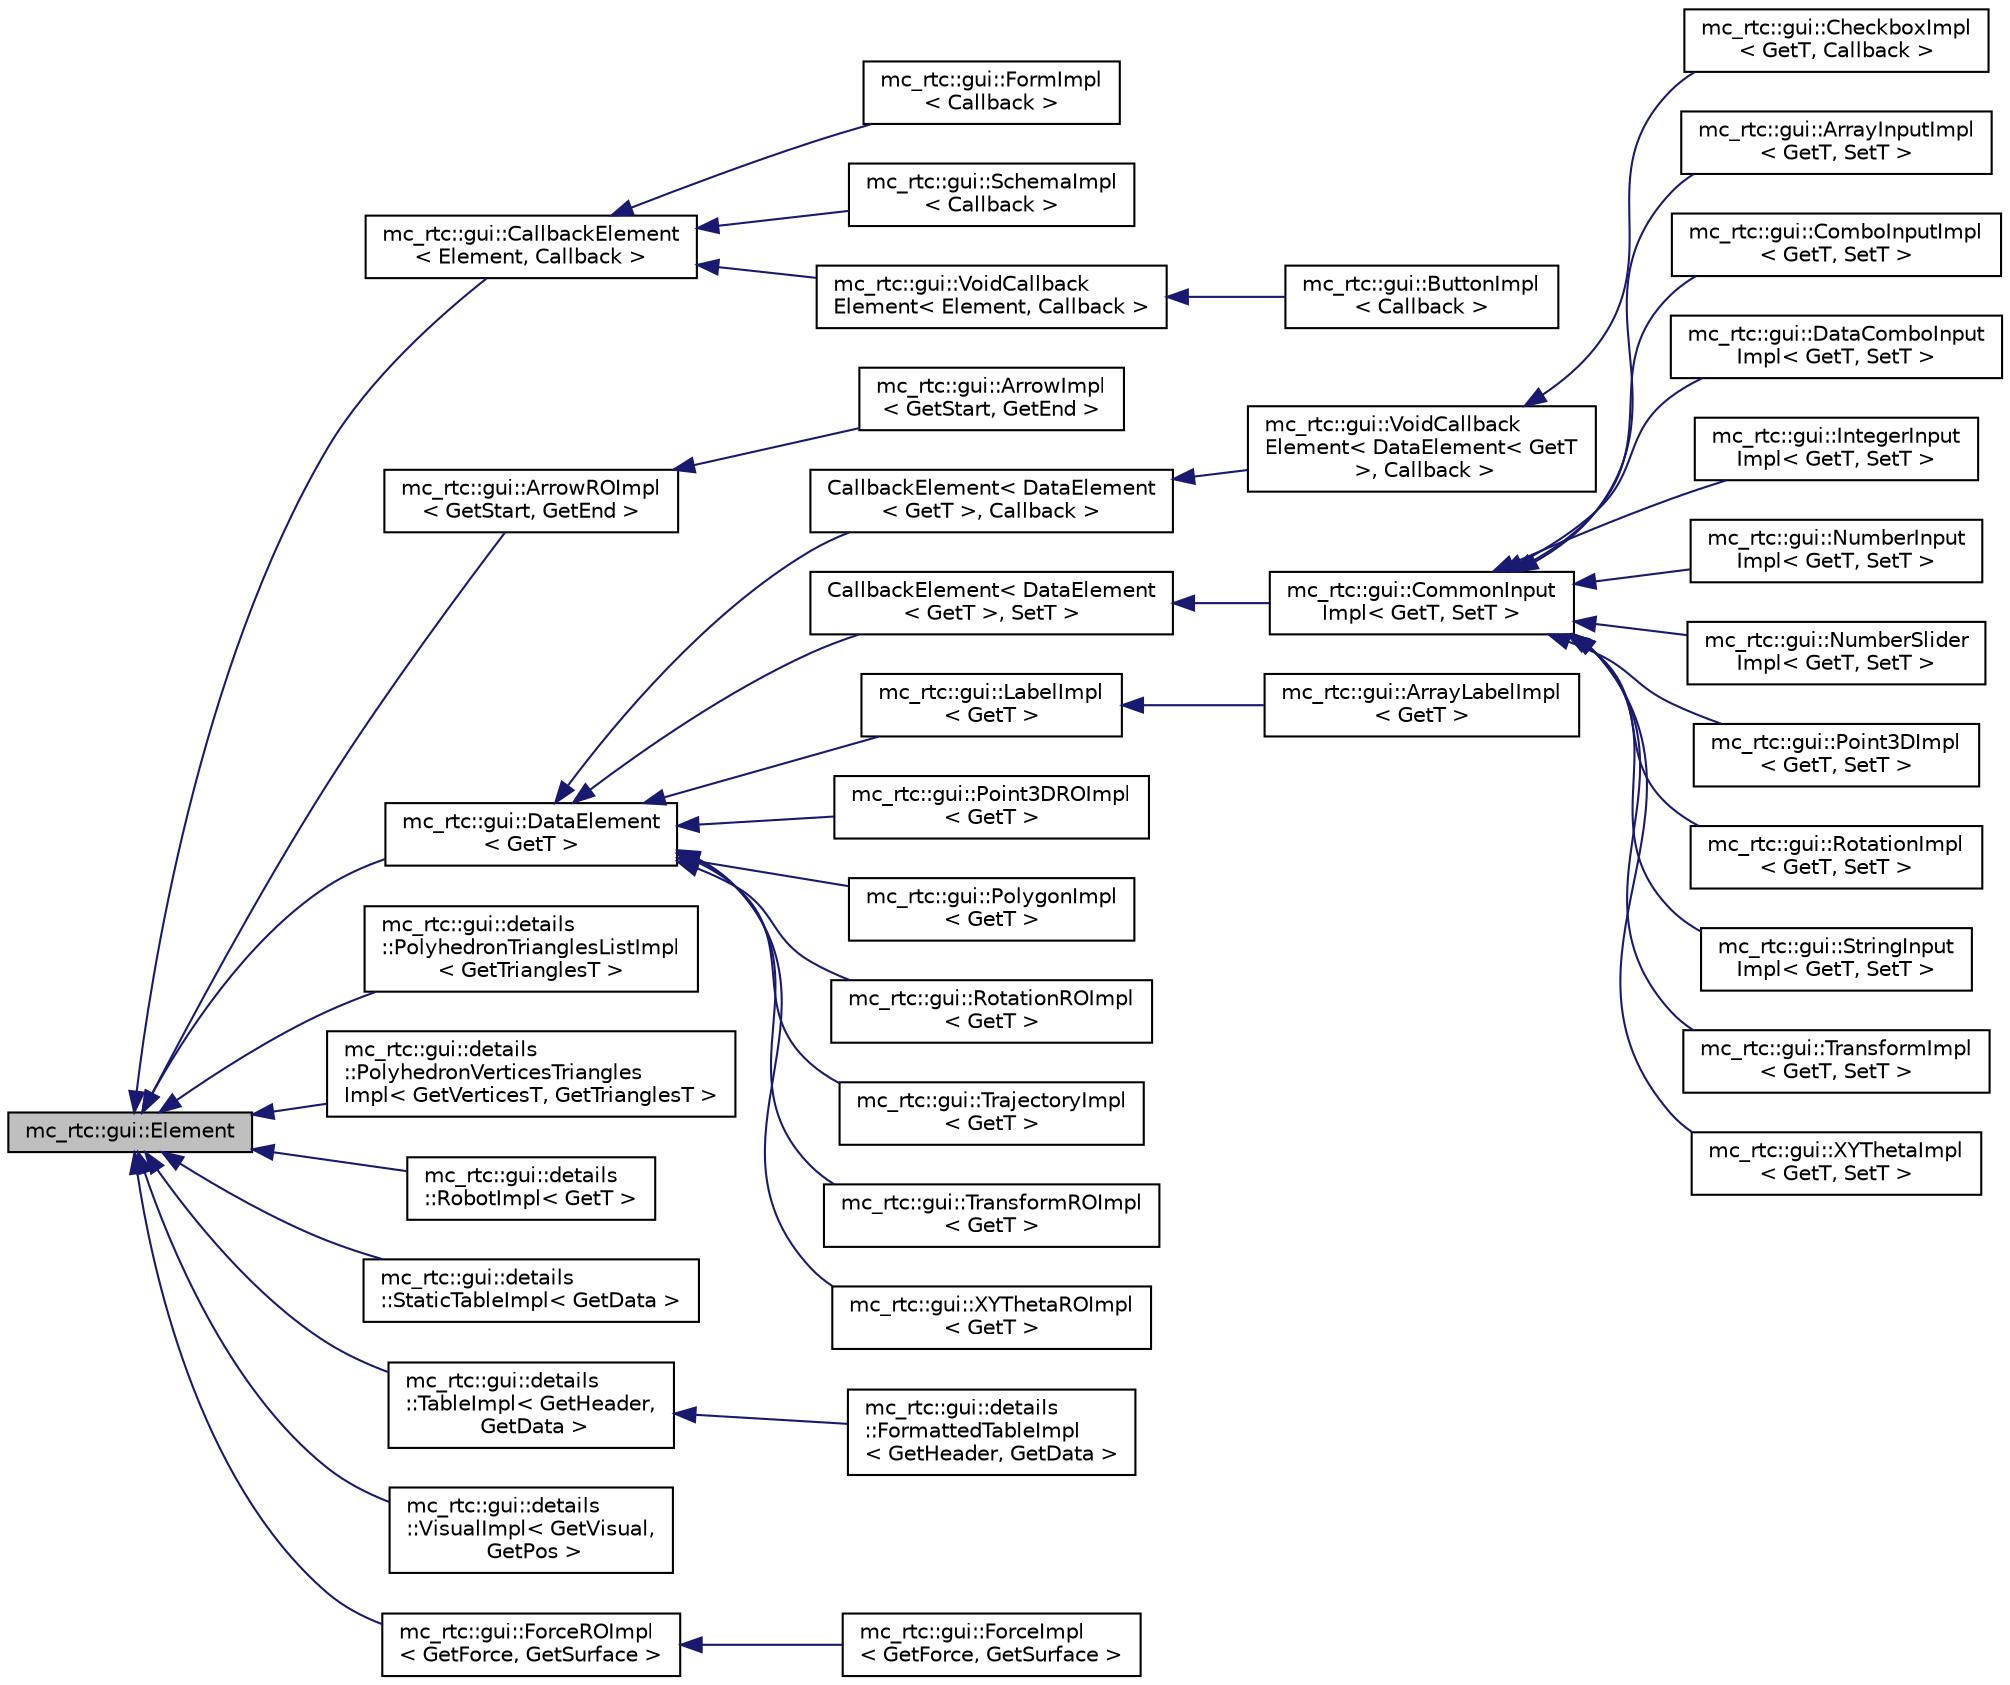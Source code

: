 digraph "mc_rtc::gui::Element"
{
 // INTERACTIVE_SVG=YES
  edge [fontname="Helvetica",fontsize="10",labelfontname="Helvetica",labelfontsize="10"];
  node [fontname="Helvetica",fontsize="10",shape=record];
  rankdir="LR";
  Node0 [label="mc_rtc::gui::Element",height=0.2,width=0.4,color="black", fillcolor="grey75", style="filled", fontcolor="black"];
  Node0 -> Node1 [dir="back",color="midnightblue",fontsize="10",style="solid",fontname="Helvetica"];
  Node1 [label="mc_rtc::gui::CallbackElement\l\< Element, Callback \>",height=0.2,width=0.4,color="black", fillcolor="white", style="filled",URL="$structmc__rtc_1_1gui_1_1CallbackElement.html"];
  Node1 -> Node2 [dir="back",color="midnightblue",fontsize="10",style="solid",fontname="Helvetica"];
  Node2 [label="mc_rtc::gui::FormImpl\l\< Callback \>",height=0.2,width=0.4,color="black", fillcolor="white", style="filled",URL="$structmc__rtc_1_1gui_1_1FormImpl.html"];
  Node1 -> Node3 [dir="back",color="midnightblue",fontsize="10",style="solid",fontname="Helvetica"];
  Node3 [label="mc_rtc::gui::SchemaImpl\l\< Callback \>",height=0.2,width=0.4,color="black", fillcolor="white", style="filled",URL="$structmc__rtc_1_1gui_1_1SchemaImpl.html"];
  Node1 -> Node4 [dir="back",color="midnightblue",fontsize="10",style="solid",fontname="Helvetica"];
  Node4 [label="mc_rtc::gui::VoidCallback\lElement\< Element, Callback \>",height=0.2,width=0.4,color="black", fillcolor="white", style="filled",URL="$structmc__rtc_1_1gui_1_1VoidCallbackElement.html"];
  Node4 -> Node5 [dir="back",color="midnightblue",fontsize="10",style="solid",fontname="Helvetica"];
  Node5 [label="mc_rtc::gui::ButtonImpl\l\< Callback \>",height=0.2,width=0.4,color="black", fillcolor="white", style="filled",URL="$structmc__rtc_1_1gui_1_1ButtonImpl.html"];
  Node0 -> Node6 [dir="back",color="midnightblue",fontsize="10",style="solid",fontname="Helvetica"];
  Node6 [label="mc_rtc::gui::ArrowROImpl\l\< GetStart, GetEnd \>",height=0.2,width=0.4,color="black", fillcolor="white", style="filled",URL="$structmc__rtc_1_1gui_1_1ArrowROImpl.html"];
  Node6 -> Node7 [dir="back",color="midnightblue",fontsize="10",style="solid",fontname="Helvetica"];
  Node7 [label="mc_rtc::gui::ArrowImpl\l\< GetStart, GetEnd \>",height=0.2,width=0.4,color="black", fillcolor="white", style="filled",URL="$structmc__rtc_1_1gui_1_1ArrowImpl.html"];
  Node0 -> Node8 [dir="back",color="midnightblue",fontsize="10",style="solid",fontname="Helvetica"];
  Node8 [label="mc_rtc::gui::DataElement\l\< GetT \>",height=0.2,width=0.4,color="black", fillcolor="white", style="filled",URL="$structmc__rtc_1_1gui_1_1DataElement.html"];
  Node8 -> Node9 [dir="back",color="midnightblue",fontsize="10",style="solid",fontname="Helvetica"];
  Node9 [label="CallbackElement\< DataElement\l\< GetT \>, Callback \>",height=0.2,width=0.4,color="black", fillcolor="white", style="filled",URL="$structmc__rtc_1_1gui_1_1CallbackElement.html"];
  Node9 -> Node10 [dir="back",color="midnightblue",fontsize="10",style="solid",fontname="Helvetica"];
  Node10 [label="mc_rtc::gui::VoidCallback\lElement\< DataElement\< GetT\l \>, Callback \>",height=0.2,width=0.4,color="black", fillcolor="white", style="filled",URL="$structmc__rtc_1_1gui_1_1VoidCallbackElement.html"];
  Node10 -> Node11 [dir="back",color="midnightblue",fontsize="10",style="solid",fontname="Helvetica"];
  Node11 [label="mc_rtc::gui::CheckboxImpl\l\< GetT, Callback \>",height=0.2,width=0.4,color="black", fillcolor="white", style="filled",URL="$structmc__rtc_1_1gui_1_1CheckboxImpl.html"];
  Node8 -> Node12 [dir="back",color="midnightblue",fontsize="10",style="solid",fontname="Helvetica"];
  Node12 [label="CallbackElement\< DataElement\l\< GetT \>, SetT \>",height=0.2,width=0.4,color="black", fillcolor="white", style="filled",URL="$structmc__rtc_1_1gui_1_1CallbackElement.html"];
  Node12 -> Node13 [dir="back",color="midnightblue",fontsize="10",style="solid",fontname="Helvetica"];
  Node13 [label="mc_rtc::gui::CommonInput\lImpl\< GetT, SetT \>",height=0.2,width=0.4,color="black", fillcolor="white", style="filled",URL="$structmc__rtc_1_1gui_1_1CommonInputImpl.html"];
  Node13 -> Node14 [dir="back",color="midnightblue",fontsize="10",style="solid",fontname="Helvetica"];
  Node14 [label="mc_rtc::gui::ArrayInputImpl\l\< GetT, SetT \>",height=0.2,width=0.4,color="black", fillcolor="white", style="filled",URL="$structmc__rtc_1_1gui_1_1ArrayInputImpl.html"];
  Node13 -> Node15 [dir="back",color="midnightblue",fontsize="10",style="solid",fontname="Helvetica"];
  Node15 [label="mc_rtc::gui::ComboInputImpl\l\< GetT, SetT \>",height=0.2,width=0.4,color="black", fillcolor="white", style="filled",URL="$structmc__rtc_1_1gui_1_1ComboInputImpl.html"];
  Node13 -> Node16 [dir="back",color="midnightblue",fontsize="10",style="solid",fontname="Helvetica"];
  Node16 [label="mc_rtc::gui::DataComboInput\lImpl\< GetT, SetT \>",height=0.2,width=0.4,color="black", fillcolor="white", style="filled",URL="$structmc__rtc_1_1gui_1_1DataComboInputImpl.html"];
  Node13 -> Node17 [dir="back",color="midnightblue",fontsize="10",style="solid",fontname="Helvetica"];
  Node17 [label="mc_rtc::gui::IntegerInput\lImpl\< GetT, SetT \>",height=0.2,width=0.4,color="black", fillcolor="white", style="filled",URL="$structmc__rtc_1_1gui_1_1IntegerInputImpl.html"];
  Node13 -> Node18 [dir="back",color="midnightblue",fontsize="10",style="solid",fontname="Helvetica"];
  Node18 [label="mc_rtc::gui::NumberInput\lImpl\< GetT, SetT \>",height=0.2,width=0.4,color="black", fillcolor="white", style="filled",URL="$structmc__rtc_1_1gui_1_1NumberInputImpl.html"];
  Node13 -> Node19 [dir="back",color="midnightblue",fontsize="10",style="solid",fontname="Helvetica"];
  Node19 [label="mc_rtc::gui::NumberSlider\lImpl\< GetT, SetT \>",height=0.2,width=0.4,color="black", fillcolor="white", style="filled",URL="$structmc__rtc_1_1gui_1_1NumberSliderImpl.html"];
  Node13 -> Node20 [dir="back",color="midnightblue",fontsize="10",style="solid",fontname="Helvetica"];
  Node20 [label="mc_rtc::gui::Point3DImpl\l\< GetT, SetT \>",height=0.2,width=0.4,color="black", fillcolor="white", style="filled",URL="$structmc__rtc_1_1gui_1_1Point3DImpl.html"];
  Node13 -> Node21 [dir="back",color="midnightblue",fontsize="10",style="solid",fontname="Helvetica"];
  Node21 [label="mc_rtc::gui::RotationImpl\l\< GetT, SetT \>",height=0.2,width=0.4,color="black", fillcolor="white", style="filled",URL="$structmc__rtc_1_1gui_1_1RotationImpl.html"];
  Node13 -> Node22 [dir="back",color="midnightblue",fontsize="10",style="solid",fontname="Helvetica"];
  Node22 [label="mc_rtc::gui::StringInput\lImpl\< GetT, SetT \>",height=0.2,width=0.4,color="black", fillcolor="white", style="filled",URL="$structmc__rtc_1_1gui_1_1StringInputImpl.html"];
  Node13 -> Node23 [dir="back",color="midnightblue",fontsize="10",style="solid",fontname="Helvetica"];
  Node23 [label="mc_rtc::gui::TransformImpl\l\< GetT, SetT \>",height=0.2,width=0.4,color="black", fillcolor="white", style="filled",URL="$structmc__rtc_1_1gui_1_1TransformImpl.html"];
  Node13 -> Node24 [dir="back",color="midnightblue",fontsize="10",style="solid",fontname="Helvetica"];
  Node24 [label="mc_rtc::gui::XYThetaImpl\l\< GetT, SetT \>",height=0.2,width=0.4,color="black", fillcolor="white", style="filled",URL="$structmc__rtc_1_1gui_1_1XYThetaImpl.html"];
  Node8 -> Node25 [dir="back",color="midnightblue",fontsize="10",style="solid",fontname="Helvetica"];
  Node25 [label="mc_rtc::gui::LabelImpl\l\< GetT \>",height=0.2,width=0.4,color="black", fillcolor="white", style="filled",URL="$structmc__rtc_1_1gui_1_1LabelImpl.html"];
  Node25 -> Node26 [dir="back",color="midnightblue",fontsize="10",style="solid",fontname="Helvetica"];
  Node26 [label="mc_rtc::gui::ArrayLabelImpl\l\< GetT \>",height=0.2,width=0.4,color="black", fillcolor="white", style="filled",URL="$structmc__rtc_1_1gui_1_1ArrayLabelImpl.html"];
  Node8 -> Node27 [dir="back",color="midnightblue",fontsize="10",style="solid",fontname="Helvetica"];
  Node27 [label="mc_rtc::gui::Point3DROImpl\l\< GetT \>",height=0.2,width=0.4,color="black", fillcolor="white", style="filled",URL="$structmc__rtc_1_1gui_1_1Point3DROImpl.html"];
  Node8 -> Node28 [dir="back",color="midnightblue",fontsize="10",style="solid",fontname="Helvetica"];
  Node28 [label="mc_rtc::gui::PolygonImpl\l\< GetT \>",height=0.2,width=0.4,color="black", fillcolor="white", style="filled",URL="$structmc__rtc_1_1gui_1_1PolygonImpl.html"];
  Node8 -> Node29 [dir="back",color="midnightblue",fontsize="10",style="solid",fontname="Helvetica"];
  Node29 [label="mc_rtc::gui::RotationROImpl\l\< GetT \>",height=0.2,width=0.4,color="black", fillcolor="white", style="filled",URL="$structmc__rtc_1_1gui_1_1RotationROImpl.html"];
  Node8 -> Node30 [dir="back",color="midnightblue",fontsize="10",style="solid",fontname="Helvetica"];
  Node30 [label="mc_rtc::gui::TrajectoryImpl\l\< GetT \>",height=0.2,width=0.4,color="black", fillcolor="white", style="filled",URL="$structmc__rtc_1_1gui_1_1TrajectoryImpl.html"];
  Node8 -> Node31 [dir="back",color="midnightblue",fontsize="10",style="solid",fontname="Helvetica"];
  Node31 [label="mc_rtc::gui::TransformROImpl\l\< GetT \>",height=0.2,width=0.4,color="black", fillcolor="white", style="filled",URL="$structmc__rtc_1_1gui_1_1TransformROImpl.html"];
  Node8 -> Node32 [dir="back",color="midnightblue",fontsize="10",style="solid",fontname="Helvetica"];
  Node32 [label="mc_rtc::gui::XYThetaROImpl\l\< GetT \>",height=0.2,width=0.4,color="black", fillcolor="white", style="filled",URL="$structmc__rtc_1_1gui_1_1XYThetaROImpl.html"];
  Node0 -> Node33 [dir="back",color="midnightblue",fontsize="10",style="solid",fontname="Helvetica"];
  Node33 [label="mc_rtc::gui::details\l::PolyhedronTrianglesListImpl\l\< GetTrianglesT \>",height=0.2,width=0.4,color="black", fillcolor="white", style="filled",URL="$structmc__rtc_1_1gui_1_1details_1_1PolyhedronTrianglesListImpl.html"];
  Node0 -> Node34 [dir="back",color="midnightblue",fontsize="10",style="solid",fontname="Helvetica"];
  Node34 [label="mc_rtc::gui::details\l::PolyhedronVerticesTriangles\lImpl\< GetVerticesT, GetTrianglesT \>",height=0.2,width=0.4,color="black", fillcolor="white", style="filled",URL="$structmc__rtc_1_1gui_1_1details_1_1PolyhedronVerticesTrianglesImpl.html"];
  Node0 -> Node35 [dir="back",color="midnightblue",fontsize="10",style="solid",fontname="Helvetica"];
  Node35 [label="mc_rtc::gui::details\l::RobotImpl\< GetT \>",height=0.2,width=0.4,color="black", fillcolor="white", style="filled",URL="$structmc__rtc_1_1gui_1_1details_1_1RobotImpl.html"];
  Node0 -> Node36 [dir="back",color="midnightblue",fontsize="10",style="solid",fontname="Helvetica"];
  Node36 [label="mc_rtc::gui::details\l::StaticTableImpl\< GetData \>",height=0.2,width=0.4,color="black", fillcolor="white", style="filled",URL="$structmc__rtc_1_1gui_1_1details_1_1StaticTableImpl.html"];
  Node0 -> Node37 [dir="back",color="midnightblue",fontsize="10",style="solid",fontname="Helvetica"];
  Node37 [label="mc_rtc::gui::details\l::TableImpl\< GetHeader,\l GetData \>",height=0.2,width=0.4,color="black", fillcolor="white", style="filled",URL="$structmc__rtc_1_1gui_1_1details_1_1TableImpl.html"];
  Node37 -> Node38 [dir="back",color="midnightblue",fontsize="10",style="solid",fontname="Helvetica"];
  Node38 [label="mc_rtc::gui::details\l::FormattedTableImpl\l\< GetHeader, GetData \>",height=0.2,width=0.4,color="black", fillcolor="white", style="filled",URL="$structmc__rtc_1_1gui_1_1details_1_1FormattedTableImpl.html"];
  Node0 -> Node39 [dir="back",color="midnightblue",fontsize="10",style="solid",fontname="Helvetica"];
  Node39 [label="mc_rtc::gui::details\l::VisualImpl\< GetVisual,\l GetPos \>",height=0.2,width=0.4,color="black", fillcolor="white", style="filled",URL="$structmc__rtc_1_1gui_1_1details_1_1VisualImpl.html"];
  Node0 -> Node40 [dir="back",color="midnightblue",fontsize="10",style="solid",fontname="Helvetica"];
  Node40 [label="mc_rtc::gui::ForceROImpl\l\< GetForce, GetSurface \>",height=0.2,width=0.4,color="black", fillcolor="white", style="filled",URL="$structmc__rtc_1_1gui_1_1ForceROImpl.html"];
  Node40 -> Node41 [dir="back",color="midnightblue",fontsize="10",style="solid",fontname="Helvetica"];
  Node41 [label="mc_rtc::gui::ForceImpl\l\< GetForce, GetSurface \>",height=0.2,width=0.4,color="black", fillcolor="white", style="filled",URL="$structmc__rtc_1_1gui_1_1ForceImpl.html"];
}
